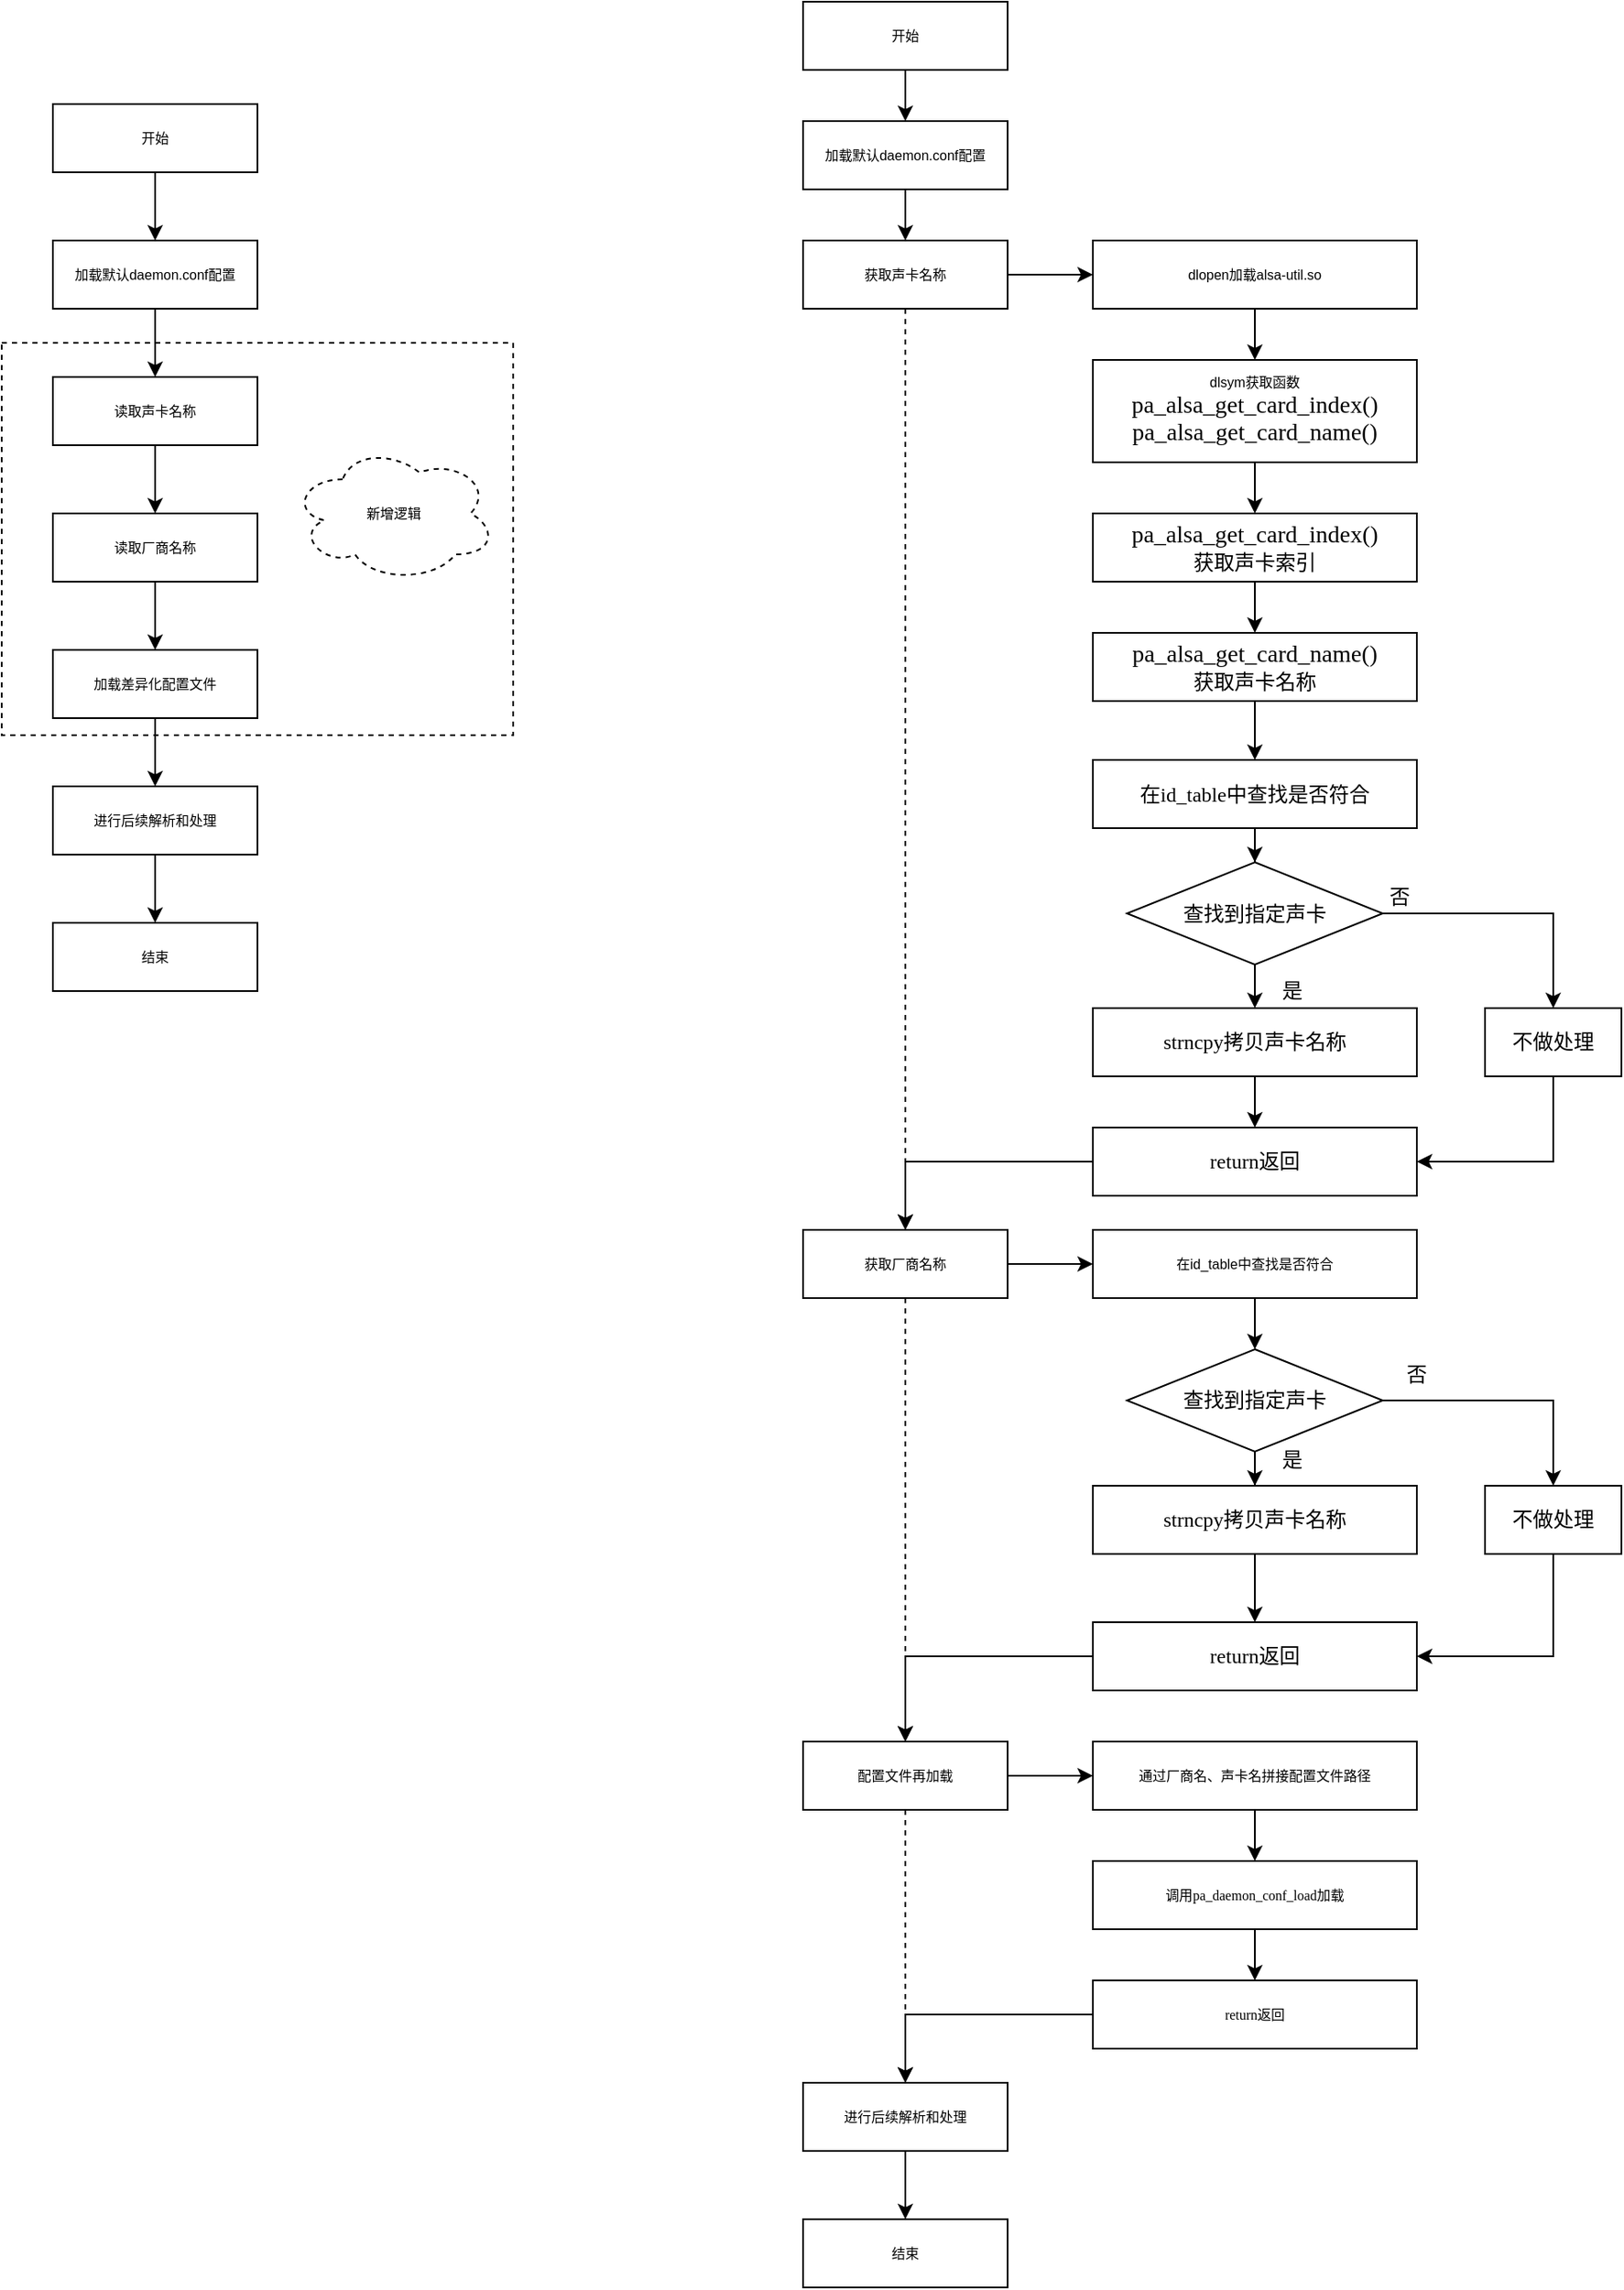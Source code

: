 <mxfile version="18.1.3" type="github">
  <diagram id="uhejsNM4LRPAo90Y3opQ" name="Page-1">
    <mxGraphModel dx="1626" dy="942" grid="1" gridSize="10" guides="1" tooltips="1" connect="1" arrows="1" fold="1" page="1" pageScale="1" pageWidth="827" pageHeight="1169" math="0" shadow="0">
      <root>
        <mxCell id="0" />
        <mxCell id="1" parent="0" />
        <mxCell id="uDhx3QkCESWmsz2Zceld-8" value="" style="edgeStyle=orthogonalEdgeStyle;rounded=0;orthogonalLoop=1;jettySize=auto;html=1;fontSize=8;" edge="1" parent="1" source="uDhx3QkCESWmsz2Zceld-6" target="uDhx3QkCESWmsz2Zceld-7">
          <mxGeometry relative="1" as="geometry" />
        </mxCell>
        <mxCell id="uDhx3QkCESWmsz2Zceld-6" value="开始" style="rounded=0;whiteSpace=wrap;html=1;fontSize=8;fillColor=none;" vertex="1" parent="1">
          <mxGeometry x="80" y="200" width="120" height="40" as="geometry" />
        </mxCell>
        <mxCell id="uDhx3QkCESWmsz2Zceld-10" value="" style="edgeStyle=orthogonalEdgeStyle;rounded=0;orthogonalLoop=1;jettySize=auto;html=1;fontSize=8;" edge="1" parent="1" source="uDhx3QkCESWmsz2Zceld-7" target="uDhx3QkCESWmsz2Zceld-9">
          <mxGeometry relative="1" as="geometry" />
        </mxCell>
        <mxCell id="uDhx3QkCESWmsz2Zceld-7" value="加载默认daemon.conf配置" style="rounded=0;whiteSpace=wrap;html=1;fontSize=8;fillColor=none;" vertex="1" parent="1">
          <mxGeometry x="80" y="280" width="120" height="40" as="geometry" />
        </mxCell>
        <mxCell id="uDhx3QkCESWmsz2Zceld-12" value="" style="edgeStyle=orthogonalEdgeStyle;rounded=0;orthogonalLoop=1;jettySize=auto;html=1;fontSize=8;" edge="1" parent="1" source="uDhx3QkCESWmsz2Zceld-9" target="uDhx3QkCESWmsz2Zceld-11">
          <mxGeometry relative="1" as="geometry" />
        </mxCell>
        <mxCell id="uDhx3QkCESWmsz2Zceld-9" value="读取声卡名称" style="rounded=0;whiteSpace=wrap;html=1;fontSize=8;fillColor=none;" vertex="1" parent="1">
          <mxGeometry x="80" y="360" width="120" height="40" as="geometry" />
        </mxCell>
        <mxCell id="uDhx3QkCESWmsz2Zceld-14" value="" style="edgeStyle=orthogonalEdgeStyle;rounded=0;orthogonalLoop=1;jettySize=auto;html=1;fontSize=8;" edge="1" parent="1" source="uDhx3QkCESWmsz2Zceld-11" target="uDhx3QkCESWmsz2Zceld-13">
          <mxGeometry relative="1" as="geometry" />
        </mxCell>
        <mxCell id="uDhx3QkCESWmsz2Zceld-11" value="读取厂商名称" style="rounded=0;whiteSpace=wrap;html=1;fontSize=8;fillColor=none;" vertex="1" parent="1">
          <mxGeometry x="80" y="440" width="120" height="40" as="geometry" />
        </mxCell>
        <mxCell id="uDhx3QkCESWmsz2Zceld-16" value="" style="edgeStyle=orthogonalEdgeStyle;rounded=0;orthogonalLoop=1;jettySize=auto;html=1;fontSize=8;" edge="1" parent="1" source="uDhx3QkCESWmsz2Zceld-13" target="uDhx3QkCESWmsz2Zceld-15">
          <mxGeometry relative="1" as="geometry" />
        </mxCell>
        <mxCell id="uDhx3QkCESWmsz2Zceld-13" value="加载差异化配置文件" style="rounded=0;whiteSpace=wrap;html=1;fontSize=8;fillColor=none;" vertex="1" parent="1">
          <mxGeometry x="80" y="520" width="120" height="40" as="geometry" />
        </mxCell>
        <mxCell id="uDhx3QkCESWmsz2Zceld-18" value="" style="edgeStyle=orthogonalEdgeStyle;rounded=0;orthogonalLoop=1;jettySize=auto;html=1;fontSize=8;" edge="1" parent="1" source="uDhx3QkCESWmsz2Zceld-15" target="uDhx3QkCESWmsz2Zceld-17">
          <mxGeometry relative="1" as="geometry" />
        </mxCell>
        <mxCell id="uDhx3QkCESWmsz2Zceld-15" value="进行后续解析和处理" style="rounded=0;whiteSpace=wrap;html=1;fontSize=8;fillColor=none;" vertex="1" parent="1">
          <mxGeometry x="80" y="600" width="120" height="40" as="geometry" />
        </mxCell>
        <mxCell id="uDhx3QkCESWmsz2Zceld-17" value="结束" style="rounded=0;whiteSpace=wrap;html=1;fontSize=8;fillColor=none;" vertex="1" parent="1">
          <mxGeometry x="80" y="680" width="120" height="40" as="geometry" />
        </mxCell>
        <mxCell id="uDhx3QkCESWmsz2Zceld-19" value="" style="rounded=0;whiteSpace=wrap;html=1;fontSize=8;fillColor=none;dashed=1;" vertex="1" parent="1">
          <mxGeometry x="50" y="340" width="300" height="230" as="geometry" />
        </mxCell>
        <mxCell id="uDhx3QkCESWmsz2Zceld-20" value="新增逻辑" style="ellipse;shape=cloud;whiteSpace=wrap;html=1;rounded=0;dashed=1;fontSize=8;fillColor=none;" vertex="1" parent="1">
          <mxGeometry x="220" y="400" width="120" height="80" as="geometry" />
        </mxCell>
        <mxCell id="uDhx3QkCESWmsz2Zceld-36" value="" style="edgeStyle=orthogonalEdgeStyle;rounded=0;orthogonalLoop=1;jettySize=auto;html=1;fontSize=8;" edge="1" parent="1" source="uDhx3QkCESWmsz2Zceld-37" target="uDhx3QkCESWmsz2Zceld-39">
          <mxGeometry relative="1" as="geometry" />
        </mxCell>
        <mxCell id="uDhx3QkCESWmsz2Zceld-37" value="开始" style="rounded=0;whiteSpace=wrap;html=1;fontSize=8;fillColor=none;" vertex="1" parent="1">
          <mxGeometry x="520" y="140" width="120" height="40" as="geometry" />
        </mxCell>
        <mxCell id="uDhx3QkCESWmsz2Zceld-80" value="" style="edgeStyle=orthogonalEdgeStyle;rounded=0;orthogonalLoop=1;jettySize=auto;html=1;fontSize=12;" edge="1" parent="1" source="uDhx3QkCESWmsz2Zceld-39" target="uDhx3QkCESWmsz2Zceld-78">
          <mxGeometry relative="1" as="geometry" />
        </mxCell>
        <mxCell id="uDhx3QkCESWmsz2Zceld-39" value="加载默认daemon.conf配置" style="rounded=0;whiteSpace=wrap;html=1;fontSize=8;fillColor=none;" vertex="1" parent="1">
          <mxGeometry x="520" y="210" width="120" height="40" as="geometry" />
        </mxCell>
        <mxCell id="uDhx3QkCESWmsz2Zceld-40" value="" style="edgeStyle=orthogonalEdgeStyle;rounded=0;orthogonalLoop=1;jettySize=auto;html=1;fontSize=8;" edge="1" parent="1" source="uDhx3QkCESWmsz2Zceld-41" target="uDhx3QkCESWmsz2Zceld-43">
          <mxGeometry relative="1" as="geometry" />
        </mxCell>
        <mxCell id="uDhx3QkCESWmsz2Zceld-41" value="dlopen加载alsa-util.so" style="rounded=0;whiteSpace=wrap;html=1;fontSize=8;fillColor=none;" vertex="1" parent="1">
          <mxGeometry x="690" y="280" width="190" height="40" as="geometry" />
        </mxCell>
        <mxCell id="uDhx3QkCESWmsz2Zceld-54" value="" style="edgeStyle=orthogonalEdgeStyle;rounded=0;orthogonalLoop=1;jettySize=auto;html=1;fontSize=8;" edge="1" parent="1" source="uDhx3QkCESWmsz2Zceld-43" target="uDhx3QkCESWmsz2Zceld-53">
          <mxGeometry relative="1" as="geometry" />
        </mxCell>
        <mxCell id="uDhx3QkCESWmsz2Zceld-43" value="dlsym获取函数&lt;span style=&quot;font-family: Calibri; font-size: 10.5pt; text-align: justify; text-indent: 24pt; background-color: initial;&quot;&gt;pa_alsa_get_card_index()&lt;br&gt;&lt;/span&gt;&lt;span style=&quot;font-family: Calibri; font-size: 10.5pt; text-align: justify; text-indent: 24pt; background-color: initial;&quot;&gt;pa_alsa_get_card_name()&lt;/span&gt;&lt;span style=&quot;font-family: Calibri; font-size: 10.5pt; text-align: justify; text-indent: 24pt; background-color: initial;&quot;&gt;&lt;br&gt;&lt;/span&gt;" style="rounded=0;whiteSpace=wrap;html=1;fontSize=8;fillColor=none;" vertex="1" parent="1">
          <mxGeometry x="690" y="350" width="190" height="60" as="geometry" />
        </mxCell>
        <mxCell id="uDhx3QkCESWmsz2Zceld-46" value="" style="edgeStyle=orthogonalEdgeStyle;rounded=0;orthogonalLoop=1;jettySize=auto;html=1;fontSize=8;" edge="1" parent="1" source="uDhx3QkCESWmsz2Zceld-47" target="uDhx3QkCESWmsz2Zceld-48">
          <mxGeometry relative="1" as="geometry" />
        </mxCell>
        <mxCell id="uDhx3QkCESWmsz2Zceld-47" value="进行后续解析和处理" style="rounded=0;whiteSpace=wrap;html=1;fontSize=8;fillColor=none;" vertex="1" parent="1">
          <mxGeometry x="520" y="1360" width="120" height="40" as="geometry" />
        </mxCell>
        <mxCell id="uDhx3QkCESWmsz2Zceld-48" value="结束" style="rounded=0;whiteSpace=wrap;html=1;fontSize=8;fillColor=none;" vertex="1" parent="1">
          <mxGeometry x="520" y="1440" width="120" height="40" as="geometry" />
        </mxCell>
        <mxCell id="uDhx3QkCESWmsz2Zceld-56" value="" style="edgeStyle=orthogonalEdgeStyle;rounded=0;orthogonalLoop=1;jettySize=auto;html=1;fontSize=12;" edge="1" parent="1" source="uDhx3QkCESWmsz2Zceld-53" target="uDhx3QkCESWmsz2Zceld-55">
          <mxGeometry relative="1" as="geometry" />
        </mxCell>
        <mxCell id="uDhx3QkCESWmsz2Zceld-53" value="&lt;span style=&quot;font-family: Calibri; font-size: 14px; text-align: justify; text-indent: 32px;&quot;&gt;pa_alsa_get_card_index()&lt;/span&gt;&lt;span style=&quot;font-family: Calibri; text-align: justify; text-indent: 24pt; background-color: initial;&quot;&gt;&lt;font style=&quot;font-size: 12px;&quot;&gt;&lt;br&gt;获取声卡索引&lt;/font&gt;&lt;br&gt;&lt;/span&gt;" style="rounded=0;whiteSpace=wrap;html=1;fontSize=8;fillColor=none;" vertex="1" parent="1">
          <mxGeometry x="690" y="440" width="190" height="40" as="geometry" />
        </mxCell>
        <mxCell id="uDhx3QkCESWmsz2Zceld-58" value="" style="edgeStyle=orthogonalEdgeStyle;rounded=0;orthogonalLoop=1;jettySize=auto;html=1;fontSize=12;" edge="1" parent="1" source="uDhx3QkCESWmsz2Zceld-55" target="uDhx3QkCESWmsz2Zceld-57">
          <mxGeometry relative="1" as="geometry" />
        </mxCell>
        <mxCell id="uDhx3QkCESWmsz2Zceld-55" value="&lt;span style=&quot;font-family: Calibri; font-size: 14px; text-align: justify; text-indent: 32px;&quot;&gt;pa_alsa_get_card_name()&lt;/span&gt;&lt;span style=&quot;font-family: Calibri; text-align: justify; text-indent: 24pt; background-color: initial;&quot;&gt;&lt;font style=&quot;font-size: 12px;&quot;&gt;&lt;br&gt;获取声卡名称&lt;/font&gt;&lt;br&gt;&lt;/span&gt;" style="rounded=0;whiteSpace=wrap;html=1;fontSize=8;fillColor=none;" vertex="1" parent="1">
          <mxGeometry x="690" y="510" width="190" height="40" as="geometry" />
        </mxCell>
        <mxCell id="uDhx3QkCESWmsz2Zceld-60" value="" style="edgeStyle=orthogonalEdgeStyle;rounded=0;orthogonalLoop=1;jettySize=auto;html=1;fontSize=12;entryX=0.5;entryY=0;entryDx=0;entryDy=0;" edge="1" parent="1" source="uDhx3QkCESWmsz2Zceld-57" target="uDhx3QkCESWmsz2Zceld-61">
          <mxGeometry relative="1" as="geometry">
            <mxPoint x="785.0" y="650" as="targetPoint" />
          </mxGeometry>
        </mxCell>
        <mxCell id="uDhx3QkCESWmsz2Zceld-57" value="&lt;span style=&quot;font-family: Calibri; text-align: justify; text-indent: 24pt; background-color: initial;&quot;&gt;&lt;font style=&quot;font-size: 12px;&quot;&gt;在id_table中查找是否符合&lt;/font&gt;&lt;br&gt;&lt;/span&gt;" style="rounded=0;whiteSpace=wrap;html=1;fontSize=8;fillColor=none;" vertex="1" parent="1">
          <mxGeometry x="690" y="584.5" width="190" height="40" as="geometry" />
        </mxCell>
        <mxCell id="uDhx3QkCESWmsz2Zceld-66" value="" style="edgeStyle=orthogonalEdgeStyle;orthogonalLoop=1;jettySize=auto;html=1;fontSize=12;" edge="1" parent="1" source="uDhx3QkCESWmsz2Zceld-61" target="uDhx3QkCESWmsz2Zceld-65">
          <mxGeometry relative="1" as="geometry" />
        </mxCell>
        <mxCell id="uDhx3QkCESWmsz2Zceld-71" value="" style="edgeStyle=orthogonalEdgeStyle;orthogonalLoop=1;jettySize=auto;html=1;fontSize=12;entryX=0.5;entryY=0;entryDx=0;entryDy=0;rounded=0;" edge="1" parent="1" source="uDhx3QkCESWmsz2Zceld-61" target="uDhx3QkCESWmsz2Zceld-72">
          <mxGeometry relative="1" as="geometry">
            <mxPoint x="955" y="690" as="targetPoint" />
          </mxGeometry>
        </mxCell>
        <mxCell id="uDhx3QkCESWmsz2Zceld-61" value="查找到指定声卡" style="rhombus;whiteSpace=wrap;html=1;rounded=0;fontSize=12;fillColor=none;" vertex="1" parent="1">
          <mxGeometry x="710" y="644.5" width="150" height="60" as="geometry" />
        </mxCell>
        <mxCell id="uDhx3QkCESWmsz2Zceld-69" value="" style="edgeStyle=orthogonalEdgeStyle;orthogonalLoop=1;jettySize=auto;html=1;fontSize=12;" edge="1" parent="1" source="uDhx3QkCESWmsz2Zceld-65" target="uDhx3QkCESWmsz2Zceld-68">
          <mxGeometry relative="1" as="geometry" />
        </mxCell>
        <mxCell id="uDhx3QkCESWmsz2Zceld-65" value="&lt;span style=&quot;font-family: Calibri; text-align: justify; text-indent: 24pt; background-color: initial;&quot;&gt;&lt;font style=&quot;font-size: 12px;&quot;&gt;strncpy拷贝声卡名称&lt;/font&gt;&lt;br&gt;&lt;/span&gt;" style="rounded=0;whiteSpace=wrap;html=1;fontSize=8;fillColor=none;" vertex="1" parent="1">
          <mxGeometry x="690" y="730" width="190" height="40" as="geometry" />
        </mxCell>
        <mxCell id="uDhx3QkCESWmsz2Zceld-67" value="是" style="text;html=1;strokeColor=none;fillColor=none;align=center;verticalAlign=middle;whiteSpace=wrap;rounded=0;fontSize=12;" vertex="1" parent="1">
          <mxGeometry x="787" y="704.5" width="40" height="30" as="geometry" />
        </mxCell>
        <mxCell id="uDhx3QkCESWmsz2Zceld-68" value="&lt;span style=&quot;font-family: Calibri; text-align: justify; text-indent: 24pt; background-color: initial;&quot;&gt;&lt;font style=&quot;font-size: 12px;&quot;&gt;return返回&lt;/font&gt;&lt;br&gt;&lt;/span&gt;" style="rounded=0;whiteSpace=wrap;html=1;fontSize=8;fillColor=none;" vertex="1" parent="1">
          <mxGeometry x="690" y="800" width="190" height="40" as="geometry" />
        </mxCell>
        <mxCell id="uDhx3QkCESWmsz2Zceld-72" value="&lt;font style=&quot;font-size: 12px;&quot;&gt;不做处理&lt;/font&gt;" style="rounded=0;whiteSpace=wrap;html=1;fontSize=8;fillColor=none;" vertex="1" parent="1">
          <mxGeometry x="920" y="730" width="80" height="40" as="geometry" />
        </mxCell>
        <mxCell id="uDhx3QkCESWmsz2Zceld-77" value="" style="endArrow=classic;html=1;rounded=0;fontSize=12;exitX=0.5;exitY=1;exitDx=0;exitDy=0;entryX=1;entryY=0.5;entryDx=0;entryDy=0;" edge="1" parent="1" source="uDhx3QkCESWmsz2Zceld-72" target="uDhx3QkCESWmsz2Zceld-68">
          <mxGeometry width="50" height="50" relative="1" as="geometry">
            <mxPoint x="860" y="720" as="sourcePoint" />
            <mxPoint x="790" y="820" as="targetPoint" />
            <Array as="points">
              <mxPoint x="960" y="820" />
            </Array>
          </mxGeometry>
        </mxCell>
        <mxCell id="uDhx3QkCESWmsz2Zceld-79" value="" style="edgeStyle=orthogonalEdgeStyle;rounded=0;orthogonalLoop=1;jettySize=auto;html=1;fontSize=12;" edge="1" parent="1" source="uDhx3QkCESWmsz2Zceld-78" target="uDhx3QkCESWmsz2Zceld-41">
          <mxGeometry relative="1" as="geometry" />
        </mxCell>
        <mxCell id="uDhx3QkCESWmsz2Zceld-78" value="获取声卡名称" style="rounded=0;whiteSpace=wrap;html=1;fontSize=8;fillColor=none;" vertex="1" parent="1">
          <mxGeometry x="520" y="280" width="120" height="40" as="geometry" />
        </mxCell>
        <mxCell id="uDhx3QkCESWmsz2Zceld-89" value="" style="edgeStyle=orthogonalEdgeStyle;rounded=0;orthogonalLoop=1;jettySize=auto;html=1;fontSize=12;" edge="1" parent="1" source="uDhx3QkCESWmsz2Zceld-81" target="uDhx3QkCESWmsz2Zceld-88">
          <mxGeometry relative="1" as="geometry" />
        </mxCell>
        <mxCell id="uDhx3QkCESWmsz2Zceld-81" value="获取厂商名称" style="rounded=0;whiteSpace=wrap;html=1;fontSize=8;fillColor=none;" vertex="1" parent="1">
          <mxGeometry x="520" y="860" width="120" height="40" as="geometry" />
        </mxCell>
        <mxCell id="uDhx3QkCESWmsz2Zceld-85" value="" style="endArrow=classic;html=1;rounded=0;fontSize=12;exitX=0;exitY=0.5;exitDx=0;exitDy=0;" edge="1" parent="1" source="uDhx3QkCESWmsz2Zceld-68">
          <mxGeometry width="50" height="50" relative="1" as="geometry">
            <mxPoint x="530" y="930" as="sourcePoint" />
            <mxPoint x="580" y="860" as="targetPoint" />
            <Array as="points">
              <mxPoint x="580" y="820" />
            </Array>
          </mxGeometry>
        </mxCell>
        <mxCell id="uDhx3QkCESWmsz2Zceld-91" value="" style="edgeStyle=orthogonalEdgeStyle;rounded=0;orthogonalLoop=1;jettySize=auto;html=1;fontSize=12;" edge="1" parent="1" source="uDhx3QkCESWmsz2Zceld-88" target="uDhx3QkCESWmsz2Zceld-90">
          <mxGeometry relative="1" as="geometry" />
        </mxCell>
        <mxCell id="uDhx3QkCESWmsz2Zceld-88" value="在id_table中查找是否符合" style="rounded=0;whiteSpace=wrap;html=1;fontSize=8;fillColor=none;" vertex="1" parent="1">
          <mxGeometry x="690" y="860" width="190" height="40" as="geometry" />
        </mxCell>
        <mxCell id="uDhx3QkCESWmsz2Zceld-96" value="" style="edgeStyle=orthogonalEdgeStyle;rounded=0;orthogonalLoop=1;jettySize=auto;html=1;fontSize=12;" edge="1" parent="1" source="uDhx3QkCESWmsz2Zceld-90" target="uDhx3QkCESWmsz2Zceld-95">
          <mxGeometry relative="1" as="geometry" />
        </mxCell>
        <mxCell id="uDhx3QkCESWmsz2Zceld-90" value="查找到指定声卡" style="rhombus;whiteSpace=wrap;html=1;rounded=0;fontSize=12;fillColor=none;" vertex="1" parent="1">
          <mxGeometry x="710" y="930" width="150" height="60" as="geometry" />
        </mxCell>
        <mxCell id="uDhx3QkCESWmsz2Zceld-92" value="&lt;font style=&quot;font-size: 12px;&quot;&gt;不做处理&lt;/font&gt;" style="rounded=0;whiteSpace=wrap;html=1;fontSize=8;fillColor=none;" vertex="1" parent="1">
          <mxGeometry x="920" y="1010" width="80" height="40" as="geometry" />
        </mxCell>
        <mxCell id="uDhx3QkCESWmsz2Zceld-104" value="" style="edgeStyle=orthogonalEdgeStyle;rounded=0;orthogonalLoop=1;jettySize=auto;html=1;fontSize=12;" edge="1" parent="1" source="uDhx3QkCESWmsz2Zceld-95" target="uDhx3QkCESWmsz2Zceld-103">
          <mxGeometry relative="1" as="geometry" />
        </mxCell>
        <mxCell id="uDhx3QkCESWmsz2Zceld-95" value="&lt;span style=&quot;font-family: Calibri; text-align: justify; text-indent: 24pt; background-color: initial;&quot;&gt;&lt;font style=&quot;font-size: 12px;&quot;&gt;strncpy拷贝声卡名称&lt;/font&gt;&lt;br&gt;&lt;/span&gt;" style="rounded=0;whiteSpace=wrap;html=1;fontSize=8;fillColor=none;" vertex="1" parent="1">
          <mxGeometry x="690" y="1010" width="190" height="40" as="geometry" />
        </mxCell>
        <mxCell id="uDhx3QkCESWmsz2Zceld-97" value="" style="endArrow=classic;html=1;rounded=0;fontSize=12;entryX=0.5;entryY=0;entryDx=0;entryDy=0;" edge="1" parent="1" target="uDhx3QkCESWmsz2Zceld-92">
          <mxGeometry width="50" height="50" relative="1" as="geometry">
            <mxPoint x="860" y="960" as="sourcePoint" />
            <mxPoint x="910" y="910" as="targetPoint" />
            <Array as="points">
              <mxPoint x="960" y="960" />
            </Array>
          </mxGeometry>
        </mxCell>
        <mxCell id="uDhx3QkCESWmsz2Zceld-98" value="是" style="text;html=1;strokeColor=none;fillColor=none;align=center;verticalAlign=middle;whiteSpace=wrap;rounded=0;fontSize=12;" vertex="1" parent="1">
          <mxGeometry x="787" y="980" width="40" height="30" as="geometry" />
        </mxCell>
        <mxCell id="uDhx3QkCESWmsz2Zceld-99" value="否" style="text;html=1;strokeColor=none;fillColor=none;align=center;verticalAlign=middle;whiteSpace=wrap;rounded=0;fontSize=12;" vertex="1" parent="1">
          <mxGeometry x="850" y="650" width="40" height="30" as="geometry" />
        </mxCell>
        <mxCell id="uDhx3QkCESWmsz2Zceld-100" value="否" style="text;html=1;strokeColor=none;fillColor=none;align=center;verticalAlign=middle;whiteSpace=wrap;rounded=0;fontSize=12;" vertex="1" parent="1">
          <mxGeometry x="860" y="930" width="40" height="30" as="geometry" />
        </mxCell>
        <mxCell id="uDhx3QkCESWmsz2Zceld-103" value="&lt;span style=&quot;font-family: Calibri; text-align: justify; text-indent: 24pt; background-color: initial;&quot;&gt;&lt;font style=&quot;font-size: 12px;&quot;&gt;return返回&lt;/font&gt;&lt;br&gt;&lt;/span&gt;" style="rounded=0;whiteSpace=wrap;html=1;fontSize=8;fillColor=none;" vertex="1" parent="1">
          <mxGeometry x="690" y="1090" width="190" height="40" as="geometry" />
        </mxCell>
        <mxCell id="uDhx3QkCESWmsz2Zceld-105" value="" style="endArrow=classic;html=1;rounded=0;fontSize=12;entryX=1;entryY=0.5;entryDx=0;entryDy=0;exitX=0.5;exitY=1;exitDx=0;exitDy=0;" edge="1" parent="1" source="uDhx3QkCESWmsz2Zceld-92" target="uDhx3QkCESWmsz2Zceld-103">
          <mxGeometry width="50" height="50" relative="1" as="geometry">
            <mxPoint x="1060" y="1110" as="sourcePoint" />
            <mxPoint x="1110" y="1060" as="targetPoint" />
            <Array as="points">
              <mxPoint x="960" y="1110" />
            </Array>
          </mxGeometry>
        </mxCell>
        <mxCell id="uDhx3QkCESWmsz2Zceld-110" value="" style="edgeStyle=orthogonalEdgeStyle;rounded=0;orthogonalLoop=1;jettySize=auto;html=1;fontSize=12;" edge="1" parent="1" source="uDhx3QkCESWmsz2Zceld-107" target="uDhx3QkCESWmsz2Zceld-109">
          <mxGeometry relative="1" as="geometry" />
        </mxCell>
        <mxCell id="uDhx3QkCESWmsz2Zceld-107" value="配置文件再加载" style="rounded=0;whiteSpace=wrap;html=1;fontSize=8;fillColor=none;" vertex="1" parent="1">
          <mxGeometry x="520" y="1160" width="120" height="40" as="geometry" />
        </mxCell>
        <mxCell id="uDhx3QkCESWmsz2Zceld-108" value="" style="endArrow=classic;html=1;rounded=0;fontSize=12;entryX=0.5;entryY=0;entryDx=0;entryDy=0;exitX=0;exitY=0.5;exitDx=0;exitDy=0;" edge="1" parent="1" source="uDhx3QkCESWmsz2Zceld-103" target="uDhx3QkCESWmsz2Zceld-107">
          <mxGeometry width="50" height="50" relative="1" as="geometry">
            <mxPoint x="820" y="1280" as="sourcePoint" />
            <mxPoint x="870" y="1230" as="targetPoint" />
            <Array as="points">
              <mxPoint x="580" y="1110" />
            </Array>
          </mxGeometry>
        </mxCell>
        <mxCell id="uDhx3QkCESWmsz2Zceld-112" value="" style="edgeStyle=orthogonalEdgeStyle;rounded=0;orthogonalLoop=1;jettySize=auto;html=1;fontSize=12;" edge="1" parent="1" source="uDhx3QkCESWmsz2Zceld-109" target="uDhx3QkCESWmsz2Zceld-111">
          <mxGeometry relative="1" as="geometry" />
        </mxCell>
        <mxCell id="uDhx3QkCESWmsz2Zceld-109" value="&lt;span style=&quot;font-family: Calibri; text-align: justify; text-indent: 24pt; background-color: initial;&quot;&gt;通过厂商名、声卡名拼接配置文件路径&lt;br&gt;&lt;/span&gt;" style="rounded=0;whiteSpace=wrap;html=1;fontSize=8;fillColor=none;" vertex="1" parent="1">
          <mxGeometry x="690" y="1160" width="190" height="40" as="geometry" />
        </mxCell>
        <mxCell id="uDhx3QkCESWmsz2Zceld-114" value="" style="edgeStyle=orthogonalEdgeStyle;rounded=0;orthogonalLoop=1;jettySize=auto;html=1;fontSize=12;" edge="1" parent="1" source="uDhx3QkCESWmsz2Zceld-111" target="uDhx3QkCESWmsz2Zceld-113">
          <mxGeometry relative="1" as="geometry" />
        </mxCell>
        <mxCell id="uDhx3QkCESWmsz2Zceld-111" value="&lt;span style=&quot;text-align: justify; text-indent: 24pt; background-color: initial;&quot;&gt;&lt;font face=&quot;Calibri&quot;&gt;调用&lt;span style=&quot;font-size: 8px;&quot;&gt;pa_daemon_conf_load加载&lt;/span&gt;&lt;/font&gt;&lt;br&gt;&lt;/span&gt;" style="rounded=0;whiteSpace=wrap;html=1;fontSize=8;fillColor=none;" vertex="1" parent="1">
          <mxGeometry x="690" y="1230" width="190" height="40" as="geometry" />
        </mxCell>
        <mxCell id="uDhx3QkCESWmsz2Zceld-113" value="&lt;span style=&quot;text-align: justify; text-indent: 24pt; background-color: initial;&quot;&gt;&lt;font face=&quot;Calibri&quot;&gt;return返回&lt;/font&gt;&lt;br&gt;&lt;/span&gt;" style="rounded=0;whiteSpace=wrap;html=1;fontSize=8;fillColor=none;" vertex="1" parent="1">
          <mxGeometry x="690" y="1300" width="190" height="40" as="geometry" />
        </mxCell>
        <mxCell id="uDhx3QkCESWmsz2Zceld-115" value="" style="endArrow=classic;html=1;rounded=0;fontSize=12;entryX=0.5;entryY=0;entryDx=0;entryDy=0;exitX=0;exitY=0.5;exitDx=0;exitDy=0;" edge="1" parent="1" source="uDhx3QkCESWmsz2Zceld-113" target="uDhx3QkCESWmsz2Zceld-47">
          <mxGeometry width="50" height="50" relative="1" as="geometry">
            <mxPoint x="350" y="1340" as="sourcePoint" />
            <mxPoint x="400" y="1290" as="targetPoint" />
            <Array as="points">
              <mxPoint x="580" y="1320" />
            </Array>
          </mxGeometry>
        </mxCell>
        <mxCell id="uDhx3QkCESWmsz2Zceld-116" value="" style="endArrow=classic;html=1;rounded=0;fontSize=12;entryX=0.5;entryY=0;entryDx=0;entryDy=0;exitX=0.5;exitY=1;exitDx=0;exitDy=0;dashed=1;" edge="1" parent="1" source="uDhx3QkCESWmsz2Zceld-78" target="uDhx3QkCESWmsz2Zceld-81">
          <mxGeometry width="50" height="50" relative="1" as="geometry">
            <mxPoint x="530" y="450" as="sourcePoint" />
            <mxPoint x="580" y="400" as="targetPoint" />
          </mxGeometry>
        </mxCell>
        <mxCell id="uDhx3QkCESWmsz2Zceld-117" value="" style="endArrow=classic;html=1;rounded=0;dashed=1;fontSize=12;exitX=0.5;exitY=1;exitDx=0;exitDy=0;" edge="1" parent="1" source="uDhx3QkCESWmsz2Zceld-81">
          <mxGeometry width="50" height="50" relative="1" as="geometry">
            <mxPoint x="380" y="1060" as="sourcePoint" />
            <mxPoint x="580" y="1160" as="targetPoint" />
          </mxGeometry>
        </mxCell>
        <mxCell id="uDhx3QkCESWmsz2Zceld-118" value="" style="endArrow=classic;html=1;rounded=0;dashed=1;fontSize=12;exitX=0.5;exitY=1;exitDx=0;exitDy=0;" edge="1" parent="1" source="uDhx3QkCESWmsz2Zceld-107">
          <mxGeometry width="50" height="50" relative="1" as="geometry">
            <mxPoint x="363" y="1310" as="sourcePoint" />
            <mxPoint x="580" y="1360" as="targetPoint" />
          </mxGeometry>
        </mxCell>
      </root>
    </mxGraphModel>
  </diagram>
</mxfile>
